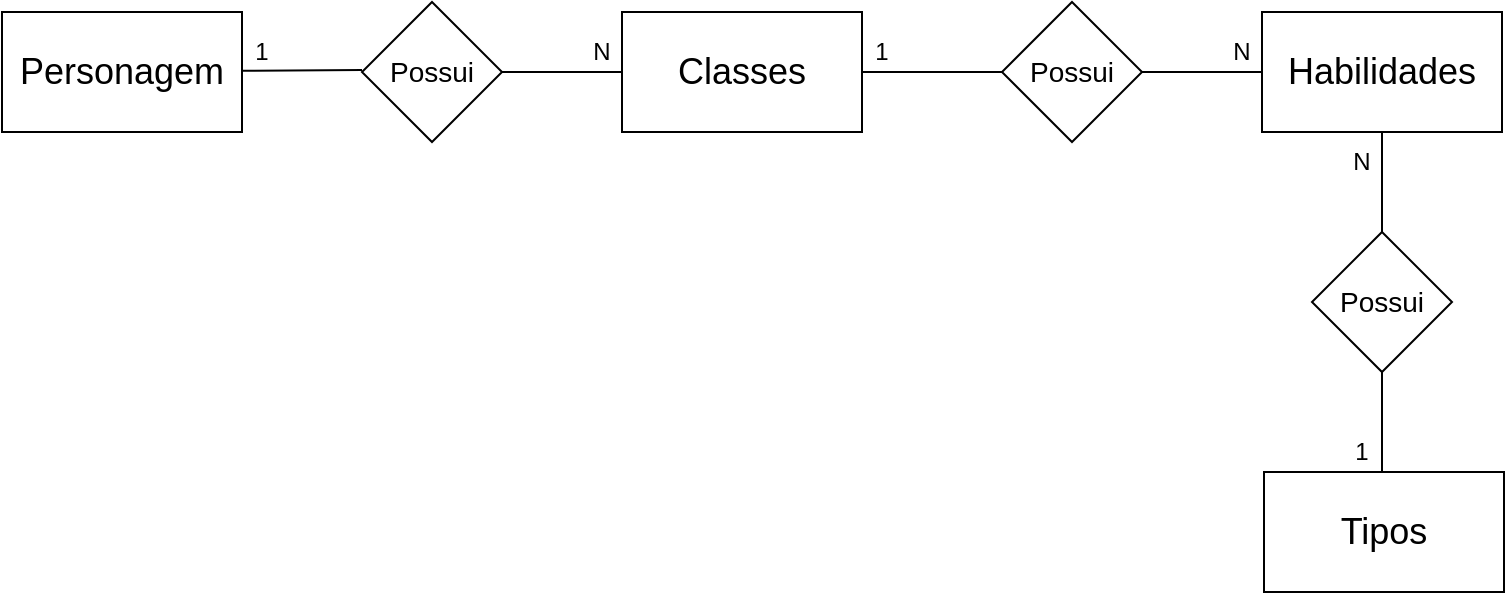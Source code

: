 <mxfile version="14.4.3" type="onedrive"><diagram id="E-rasDx0xR0_2p9IB1aV" name="Page-1"><mxGraphModel dx="1304" dy="567" grid="1" gridSize="10" guides="1" tooltips="1" connect="1" arrows="1" fold="1" page="1" pageScale="1" pageWidth="827" pageHeight="1169" math="0" shadow="0"><root><mxCell id="0"/><mxCell id="1" parent="0"/><mxCell id="XaNhuYoG0rxFEh5oSqgO-1" value="&lt;font style=&quot;font-size: 18px&quot;&gt;Personagem&lt;/font&gt;" style="rounded=0;whiteSpace=wrap;html=1;" vertex="1" parent="1"><mxGeometry x="30" y="160" width="120" height="60" as="geometry"/></mxCell><mxCell id="XaNhuYoG0rxFEh5oSqgO-2" value="&lt;font style=&quot;font-size: 18px&quot;&gt;Classes&lt;/font&gt;" style="rounded=0;whiteSpace=wrap;html=1;" vertex="1" parent="1"><mxGeometry x="340" y="160" width="120" height="60" as="geometry"/></mxCell><mxCell id="XaNhuYoG0rxFEh5oSqgO-3" value="&lt;font style=&quot;font-size: 18px&quot;&gt;Habilidades&lt;/font&gt;" style="rounded=0;whiteSpace=wrap;html=1;" vertex="1" parent="1"><mxGeometry x="660" y="160" width="120" height="60" as="geometry"/></mxCell><mxCell id="XaNhuYoG0rxFEh5oSqgO-4" value="&lt;font style=&quot;font-size: 14px&quot;&gt;Possui&lt;/font&gt;" style="rhombus;whiteSpace=wrap;html=1;" vertex="1" parent="1"><mxGeometry x="210" y="155" width="70" height="70" as="geometry"/></mxCell><mxCell id="XaNhuYoG0rxFEh5oSqgO-5" value="&lt;font style=&quot;font-size: 14px&quot;&gt;Possui&lt;/font&gt;" style="rhombus;whiteSpace=wrap;html=1;" vertex="1" parent="1"><mxGeometry x="530" y="155" width="70" height="70" as="geometry"/></mxCell><mxCell id="XaNhuYoG0rxFEh5oSqgO-6" value="" style="endArrow=none;html=1;exitX=1;exitY=0.5;exitDx=0;exitDy=0;entryX=0;entryY=0.5;entryDx=0;entryDy=0;" edge="1" parent="1" source="XaNhuYoG0rxFEh5oSqgO-4" target="XaNhuYoG0rxFEh5oSqgO-2"><mxGeometry width="50" height="50" relative="1" as="geometry"><mxPoint x="400" y="270" as="sourcePoint"/><mxPoint x="450" y="220" as="targetPoint"/></mxGeometry></mxCell><mxCell id="XaNhuYoG0rxFEh5oSqgO-7" value="" style="endArrow=none;html=1;exitX=1;exitY=0.49;exitDx=0;exitDy=0;exitPerimeter=0;" edge="1" parent="1" source="XaNhuYoG0rxFEh5oSqgO-1"><mxGeometry width="50" height="50" relative="1" as="geometry"><mxPoint x="160" y="189.41" as="sourcePoint"/><mxPoint x="210" y="189" as="targetPoint"/></mxGeometry></mxCell><mxCell id="XaNhuYoG0rxFEh5oSqgO-9" value="" style="endArrow=none;html=1;exitX=1;exitY=0.5;exitDx=0;exitDy=0;entryX=0;entryY=0.5;entryDx=0;entryDy=0;" edge="1" parent="1" source="XaNhuYoG0rxFEh5oSqgO-2" target="XaNhuYoG0rxFEh5oSqgO-5"><mxGeometry width="50" height="50" relative="1" as="geometry"><mxPoint x="520" y="270" as="sourcePoint"/><mxPoint x="570" y="220" as="targetPoint"/></mxGeometry></mxCell><mxCell id="XaNhuYoG0rxFEh5oSqgO-10" value="" style="endArrow=none;html=1;entryX=0;entryY=0.5;entryDx=0;entryDy=0;exitX=1;exitY=0.5;exitDx=0;exitDy=0;" edge="1" parent="1" source="XaNhuYoG0rxFEh5oSqgO-5" target="XaNhuYoG0rxFEh5oSqgO-3"><mxGeometry width="50" height="50" relative="1" as="geometry"><mxPoint x="520" y="270" as="sourcePoint"/><mxPoint x="570" y="220" as="targetPoint"/></mxGeometry></mxCell><mxCell id="XaNhuYoG0rxFEh5oSqgO-11" value="&lt;font style=&quot;font-size: 18px&quot;&gt;Tipos&lt;/font&gt;" style="rounded=0;whiteSpace=wrap;html=1;" vertex="1" parent="1"><mxGeometry x="661" y="390" width="120" height="60" as="geometry"/></mxCell><mxCell id="XaNhuYoG0rxFEh5oSqgO-12" value="&lt;font style=&quot;font-size: 14px&quot;&gt;Possui&lt;/font&gt;" style="rhombus;whiteSpace=wrap;html=1;" vertex="1" parent="1"><mxGeometry x="685" y="270" width="70" height="70" as="geometry"/></mxCell><mxCell id="XaNhuYoG0rxFEh5oSqgO-13" value="" style="endArrow=none;html=1;exitX=0.5;exitY=0;exitDx=0;exitDy=0;" edge="1" parent="1" source="XaNhuYoG0rxFEh5oSqgO-12"><mxGeometry width="50" height="50" relative="1" as="geometry"><mxPoint x="520" y="270" as="sourcePoint"/><mxPoint x="720" y="220" as="targetPoint"/></mxGeometry></mxCell><mxCell id="XaNhuYoG0rxFEh5oSqgO-14" value="" style="endArrow=none;html=1;entryX=0.5;entryY=0;entryDx=0;entryDy=0;exitX=0.5;exitY=1;exitDx=0;exitDy=0;" edge="1" parent="1" source="XaNhuYoG0rxFEh5oSqgO-12"><mxGeometry width="50" height="50" relative="1" as="geometry"><mxPoint x="520" y="270" as="sourcePoint"/><mxPoint x="720" y="390" as="targetPoint"/></mxGeometry></mxCell><mxCell id="XaNhuYoG0rxFEh5oSqgO-16" value="1" style="text;html=1;strokeColor=none;fillColor=none;align=center;verticalAlign=middle;whiteSpace=wrap;rounded=0;" vertex="1" parent="1"><mxGeometry x="140" y="170" width="40" height="20" as="geometry"/></mxCell><mxCell id="XaNhuYoG0rxFEh5oSqgO-18" value="N" style="text;html=1;strokeColor=none;fillColor=none;align=center;verticalAlign=middle;whiteSpace=wrap;rounded=0;" vertex="1" parent="1"><mxGeometry x="630" y="170" width="40" height="20" as="geometry"/></mxCell><mxCell id="XaNhuYoG0rxFEh5oSqgO-19" value="1" style="text;html=1;strokeColor=none;fillColor=none;align=center;verticalAlign=middle;whiteSpace=wrap;rounded=0;" vertex="1" parent="1"><mxGeometry x="450" y="170" width="40" height="20" as="geometry"/></mxCell><mxCell id="XaNhuYoG0rxFEh5oSqgO-20" value="N" style="text;html=1;strokeColor=none;fillColor=none;align=center;verticalAlign=middle;whiteSpace=wrap;rounded=0;" vertex="1" parent="1"><mxGeometry x="310" y="170" width="40" height="20" as="geometry"/></mxCell><mxCell id="XaNhuYoG0rxFEh5oSqgO-22" value="N" style="text;html=1;strokeColor=none;fillColor=none;align=center;verticalAlign=middle;whiteSpace=wrap;rounded=0;" vertex="1" parent="1"><mxGeometry x="690" y="225" width="40" height="20" as="geometry"/></mxCell><mxCell id="XaNhuYoG0rxFEh5oSqgO-25" value="1" style="text;html=1;strokeColor=none;fillColor=none;align=center;verticalAlign=middle;whiteSpace=wrap;rounded=0;" vertex="1" parent="1"><mxGeometry x="690" y="370" width="40" height="20" as="geometry"/></mxCell></root></mxGraphModel></diagram></mxfile>
